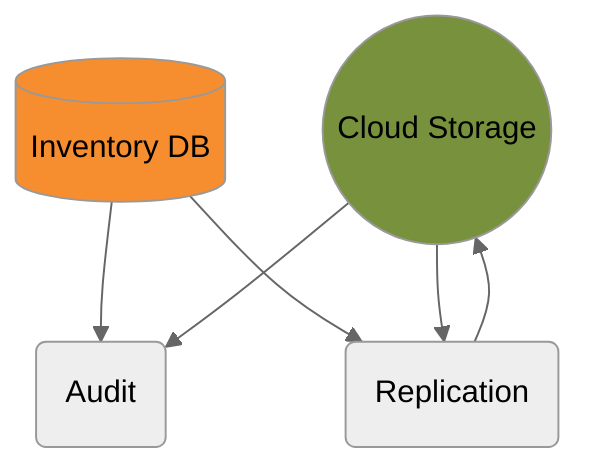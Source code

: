 %%{init: {'theme': 'neutral'}}%%
graph TD
    CLOUD(("Cloud Storage"))
    RDS[(Inventory DB)]
    AUD(Audit)
    REP(Replication)
    RDS --> AUD
    RDS --> REP
    CLOUD --> AUD
    CLOUD --> REP
    REP --> CLOUD

    style CLOUD fill:#77913C
    style RDS fill:#F68D2F